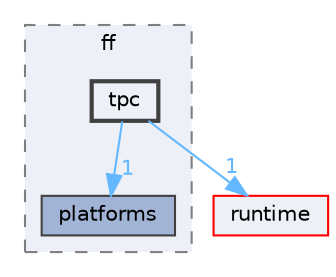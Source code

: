 digraph "external/taskflow/3rd-party/ff/tpc"
{
 // LATEX_PDF_SIZE
  bgcolor="transparent";
  edge [fontname=Helvetica,fontsize=10,labelfontname=Helvetica,labelfontsize=10];
  node [fontname=Helvetica,fontsize=10,shape=box,height=0.2,width=0.4];
  compound=true
  subgraph clusterdir_76847c2e48732228b0d9f5df109ae853 {
    graph [ bgcolor="#edf0f7", pencolor="grey50", label="ff", fontname=Helvetica,fontsize=10 style="filled,dashed", URL="dir_76847c2e48732228b0d9f5df109ae853.html",tooltip=""]
  dir_3d4c7ca41e85c4febce0eed919d7de17 [label="platforms", fillcolor="#a2b4d6", color="grey25", style="filled", URL="dir_3d4c7ca41e85c4febce0eed919d7de17.html",tooltip=""];
  dir_ed8705f52adffc8505c6991e86375635 [label="tpc", fillcolor="#edf0f7", color="grey25", style="filled,bold", URL="dir_ed8705f52adffc8505c6991e86375635.html",tooltip=""];
  }
  dir_cb031e414f281a658b23dddb30bb9d2c [label="runtime", fillcolor="#edf0f7", color="red", style="filled", URL="dir_cb031e414f281a658b23dddb30bb9d2c.html",tooltip=""];
  dir_ed8705f52adffc8505c6991e86375635->dir_3d4c7ca41e85c4febce0eed919d7de17 [headlabel="1", labeldistance=1.5 headhref="dir_000868_000551.html" href="dir_000868_000551.html" color="steelblue1" fontcolor="steelblue1"];
  dir_ed8705f52adffc8505c6991e86375635->dir_cb031e414f281a658b23dddb30bb9d2c [headlabel="1", labeldistance=1.5 headhref="dir_000868_000628.html" href="dir_000868_000628.html" color="steelblue1" fontcolor="steelblue1"];
}
